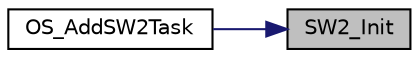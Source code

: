 digraph "SW2_Init"
{
 // LATEX_PDF_SIZE
  edge [fontname="Helvetica",fontsize="10",labelfontname="Helvetica",labelfontsize="10"];
  node [fontname="Helvetica",fontsize="10",shape=record];
  rankdir="RL";
  Node1 [label="SW2_Init",height=0.2,width=0.4,color="black", fillcolor="grey75", style="filled", fontcolor="black",tooltip=" "];
  Node1 -> Node2 [dir="back",color="midnightblue",fontsize="10",style="solid",fontname="Helvetica"];
  Node2 [label="OS_AddSW2Task",height=0.2,width=0.4,color="black", fillcolor="white", style="filled",URL="$_o_s_8c.html#ab03ce4ff4061f43d71e98eaca90a3578",tooltip="This function adds a thread to run and its priority when a button is pressed."];
}
